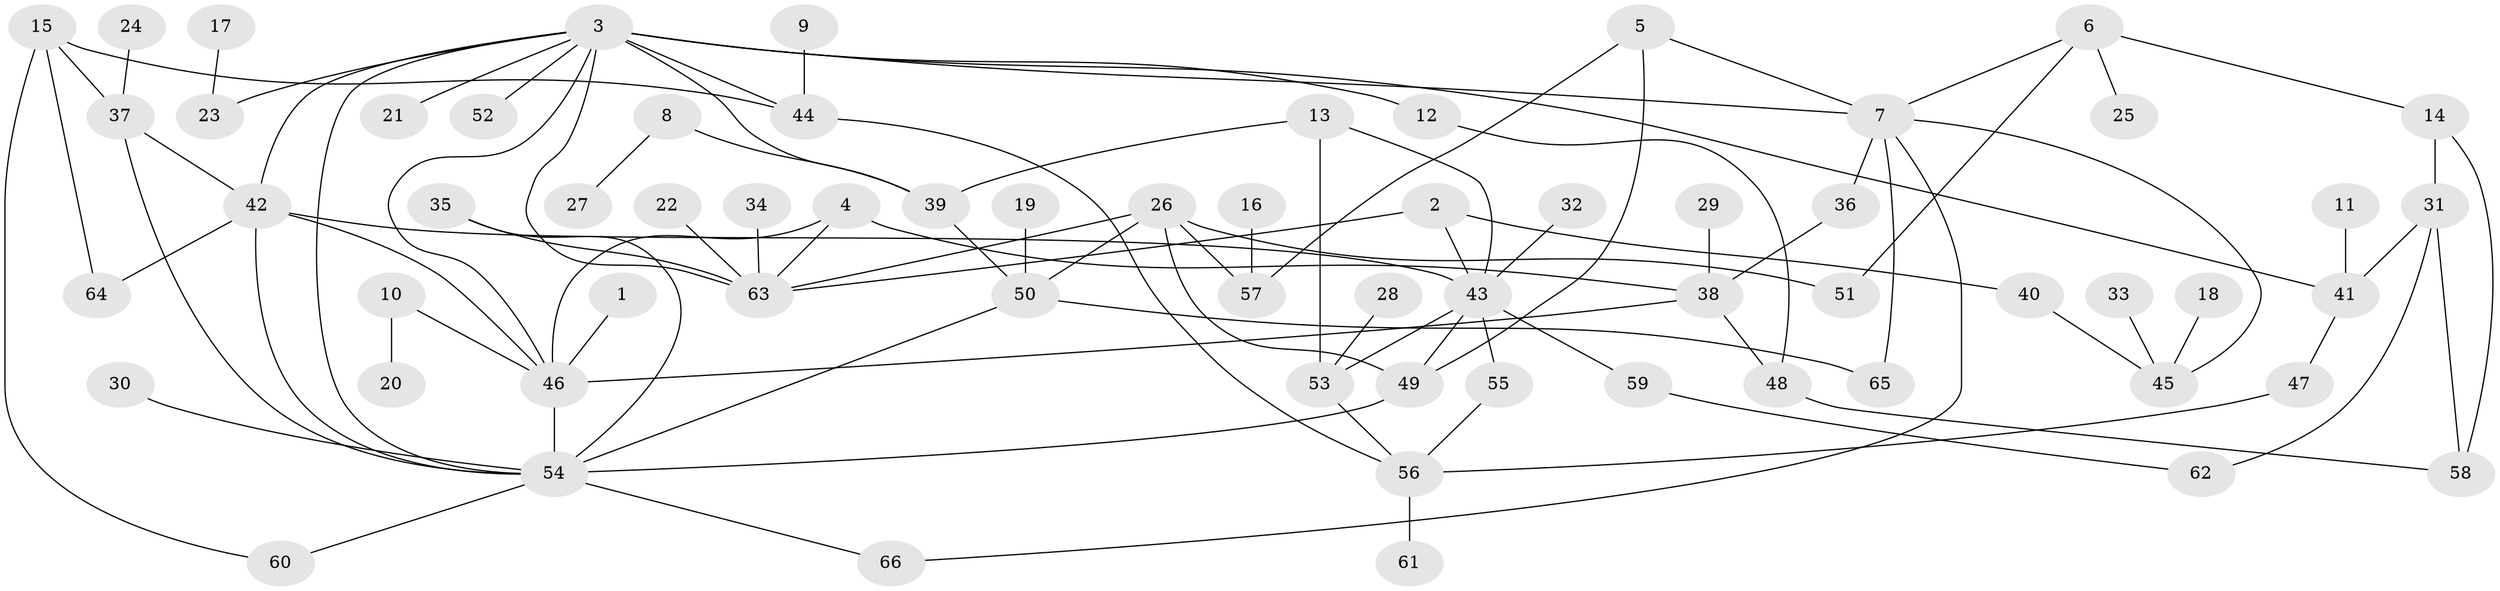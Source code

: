 // original degree distribution, {5: 0.04580152671755725, 4: 0.1450381679389313, 6: 0.015267175572519083, 8: 0.007633587786259542, 7: 0.015267175572519083, 2: 0.26717557251908397, 1: 0.2900763358778626, 3: 0.21374045801526717}
// Generated by graph-tools (version 1.1) at 2025/25/03/09/25 03:25:31]
// undirected, 66 vertices, 97 edges
graph export_dot {
graph [start="1"]
  node [color=gray90,style=filled];
  1;
  2;
  3;
  4;
  5;
  6;
  7;
  8;
  9;
  10;
  11;
  12;
  13;
  14;
  15;
  16;
  17;
  18;
  19;
  20;
  21;
  22;
  23;
  24;
  25;
  26;
  27;
  28;
  29;
  30;
  31;
  32;
  33;
  34;
  35;
  36;
  37;
  38;
  39;
  40;
  41;
  42;
  43;
  44;
  45;
  46;
  47;
  48;
  49;
  50;
  51;
  52;
  53;
  54;
  55;
  56;
  57;
  58;
  59;
  60;
  61;
  62;
  63;
  64;
  65;
  66;
  1 -- 46 [weight=1.0];
  2 -- 40 [weight=1.0];
  2 -- 43 [weight=1.0];
  2 -- 63 [weight=1.0];
  3 -- 7 [weight=2.0];
  3 -- 12 [weight=1.0];
  3 -- 21 [weight=1.0];
  3 -- 23 [weight=1.0];
  3 -- 39 [weight=1.0];
  3 -- 41 [weight=1.0];
  3 -- 42 [weight=1.0];
  3 -- 44 [weight=1.0];
  3 -- 46 [weight=1.0];
  3 -- 52 [weight=1.0];
  3 -- 54 [weight=1.0];
  3 -- 63 [weight=1.0];
  4 -- 38 [weight=1.0];
  4 -- 46 [weight=2.0];
  4 -- 63 [weight=1.0];
  5 -- 7 [weight=1.0];
  5 -- 49 [weight=1.0];
  5 -- 57 [weight=1.0];
  6 -- 7 [weight=1.0];
  6 -- 14 [weight=1.0];
  6 -- 25 [weight=1.0];
  6 -- 51 [weight=1.0];
  7 -- 36 [weight=1.0];
  7 -- 45 [weight=1.0];
  7 -- 65 [weight=1.0];
  7 -- 66 [weight=1.0];
  8 -- 27 [weight=1.0];
  8 -- 39 [weight=1.0];
  9 -- 44 [weight=1.0];
  10 -- 20 [weight=1.0];
  10 -- 46 [weight=1.0];
  11 -- 41 [weight=1.0];
  12 -- 48 [weight=1.0];
  13 -- 39 [weight=1.0];
  13 -- 43 [weight=1.0];
  13 -- 53 [weight=1.0];
  14 -- 31 [weight=1.0];
  14 -- 58 [weight=1.0];
  15 -- 37 [weight=1.0];
  15 -- 44 [weight=1.0];
  15 -- 60 [weight=1.0];
  15 -- 64 [weight=1.0];
  16 -- 57 [weight=1.0];
  17 -- 23 [weight=1.0];
  18 -- 45 [weight=1.0];
  19 -- 50 [weight=1.0];
  22 -- 63 [weight=1.0];
  24 -- 37 [weight=1.0];
  26 -- 49 [weight=1.0];
  26 -- 50 [weight=1.0];
  26 -- 51 [weight=1.0];
  26 -- 57 [weight=1.0];
  26 -- 63 [weight=1.0];
  28 -- 53 [weight=1.0];
  29 -- 38 [weight=1.0];
  30 -- 54 [weight=1.0];
  31 -- 41 [weight=1.0];
  31 -- 58 [weight=1.0];
  31 -- 62 [weight=1.0];
  32 -- 43 [weight=1.0];
  33 -- 45 [weight=1.0];
  34 -- 63 [weight=1.0];
  35 -- 54 [weight=1.0];
  35 -- 63 [weight=1.0];
  36 -- 38 [weight=1.0];
  37 -- 42 [weight=1.0];
  37 -- 54 [weight=1.0];
  38 -- 46 [weight=1.0];
  38 -- 48 [weight=1.0];
  39 -- 50 [weight=1.0];
  40 -- 45 [weight=1.0];
  41 -- 47 [weight=1.0];
  42 -- 43 [weight=2.0];
  42 -- 46 [weight=1.0];
  42 -- 54 [weight=1.0];
  42 -- 64 [weight=1.0];
  43 -- 49 [weight=1.0];
  43 -- 53 [weight=1.0];
  43 -- 55 [weight=1.0];
  43 -- 59 [weight=1.0];
  44 -- 56 [weight=1.0];
  46 -- 54 [weight=1.0];
  47 -- 56 [weight=1.0];
  48 -- 58 [weight=1.0];
  49 -- 54 [weight=2.0];
  50 -- 54 [weight=1.0];
  50 -- 65 [weight=1.0];
  53 -- 56 [weight=1.0];
  54 -- 60 [weight=1.0];
  54 -- 66 [weight=1.0];
  55 -- 56 [weight=1.0];
  56 -- 61 [weight=1.0];
  59 -- 62 [weight=1.0];
}
